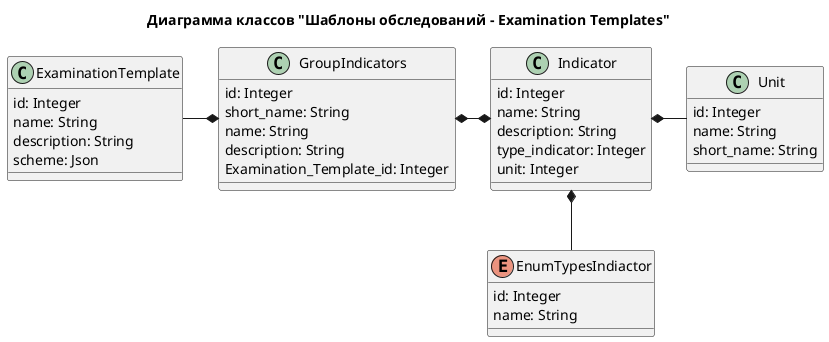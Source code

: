 @startuml ExaminationTemplates

title "Диаграмма классов "Шаблоны обследований – Examination Templates""


enum EnumTypesIndiactor {
    ' Тип значения атрибута
    id: Integer
    name: String
}

class Unit {
    ' Еденица измерения
    id: Integer
    name: String
    short_name: String
}

class ExaminationTemplate {
    ' Шаблон медицинского обследования
    id: Integer
    name: String
    description: String
    scheme: Json
}

class GroupIndicators {
    ' Группа медецинских показателей
    id: Integer
    short_name: String
    name: String
    description: String
    Examination_Template_id: Integer
}

class Indicator {
    ' Показатель
    id: Integer
    name: String
    description: String
    type_indicator: Integer
    unit: Integer

}

GroupIndicators *-left- ExaminationTemplate
GroupIndicators *-right-* Indicator
Indicator *-right- Unit
Indicator *-- EnumTypesIndiactor

@enduml
